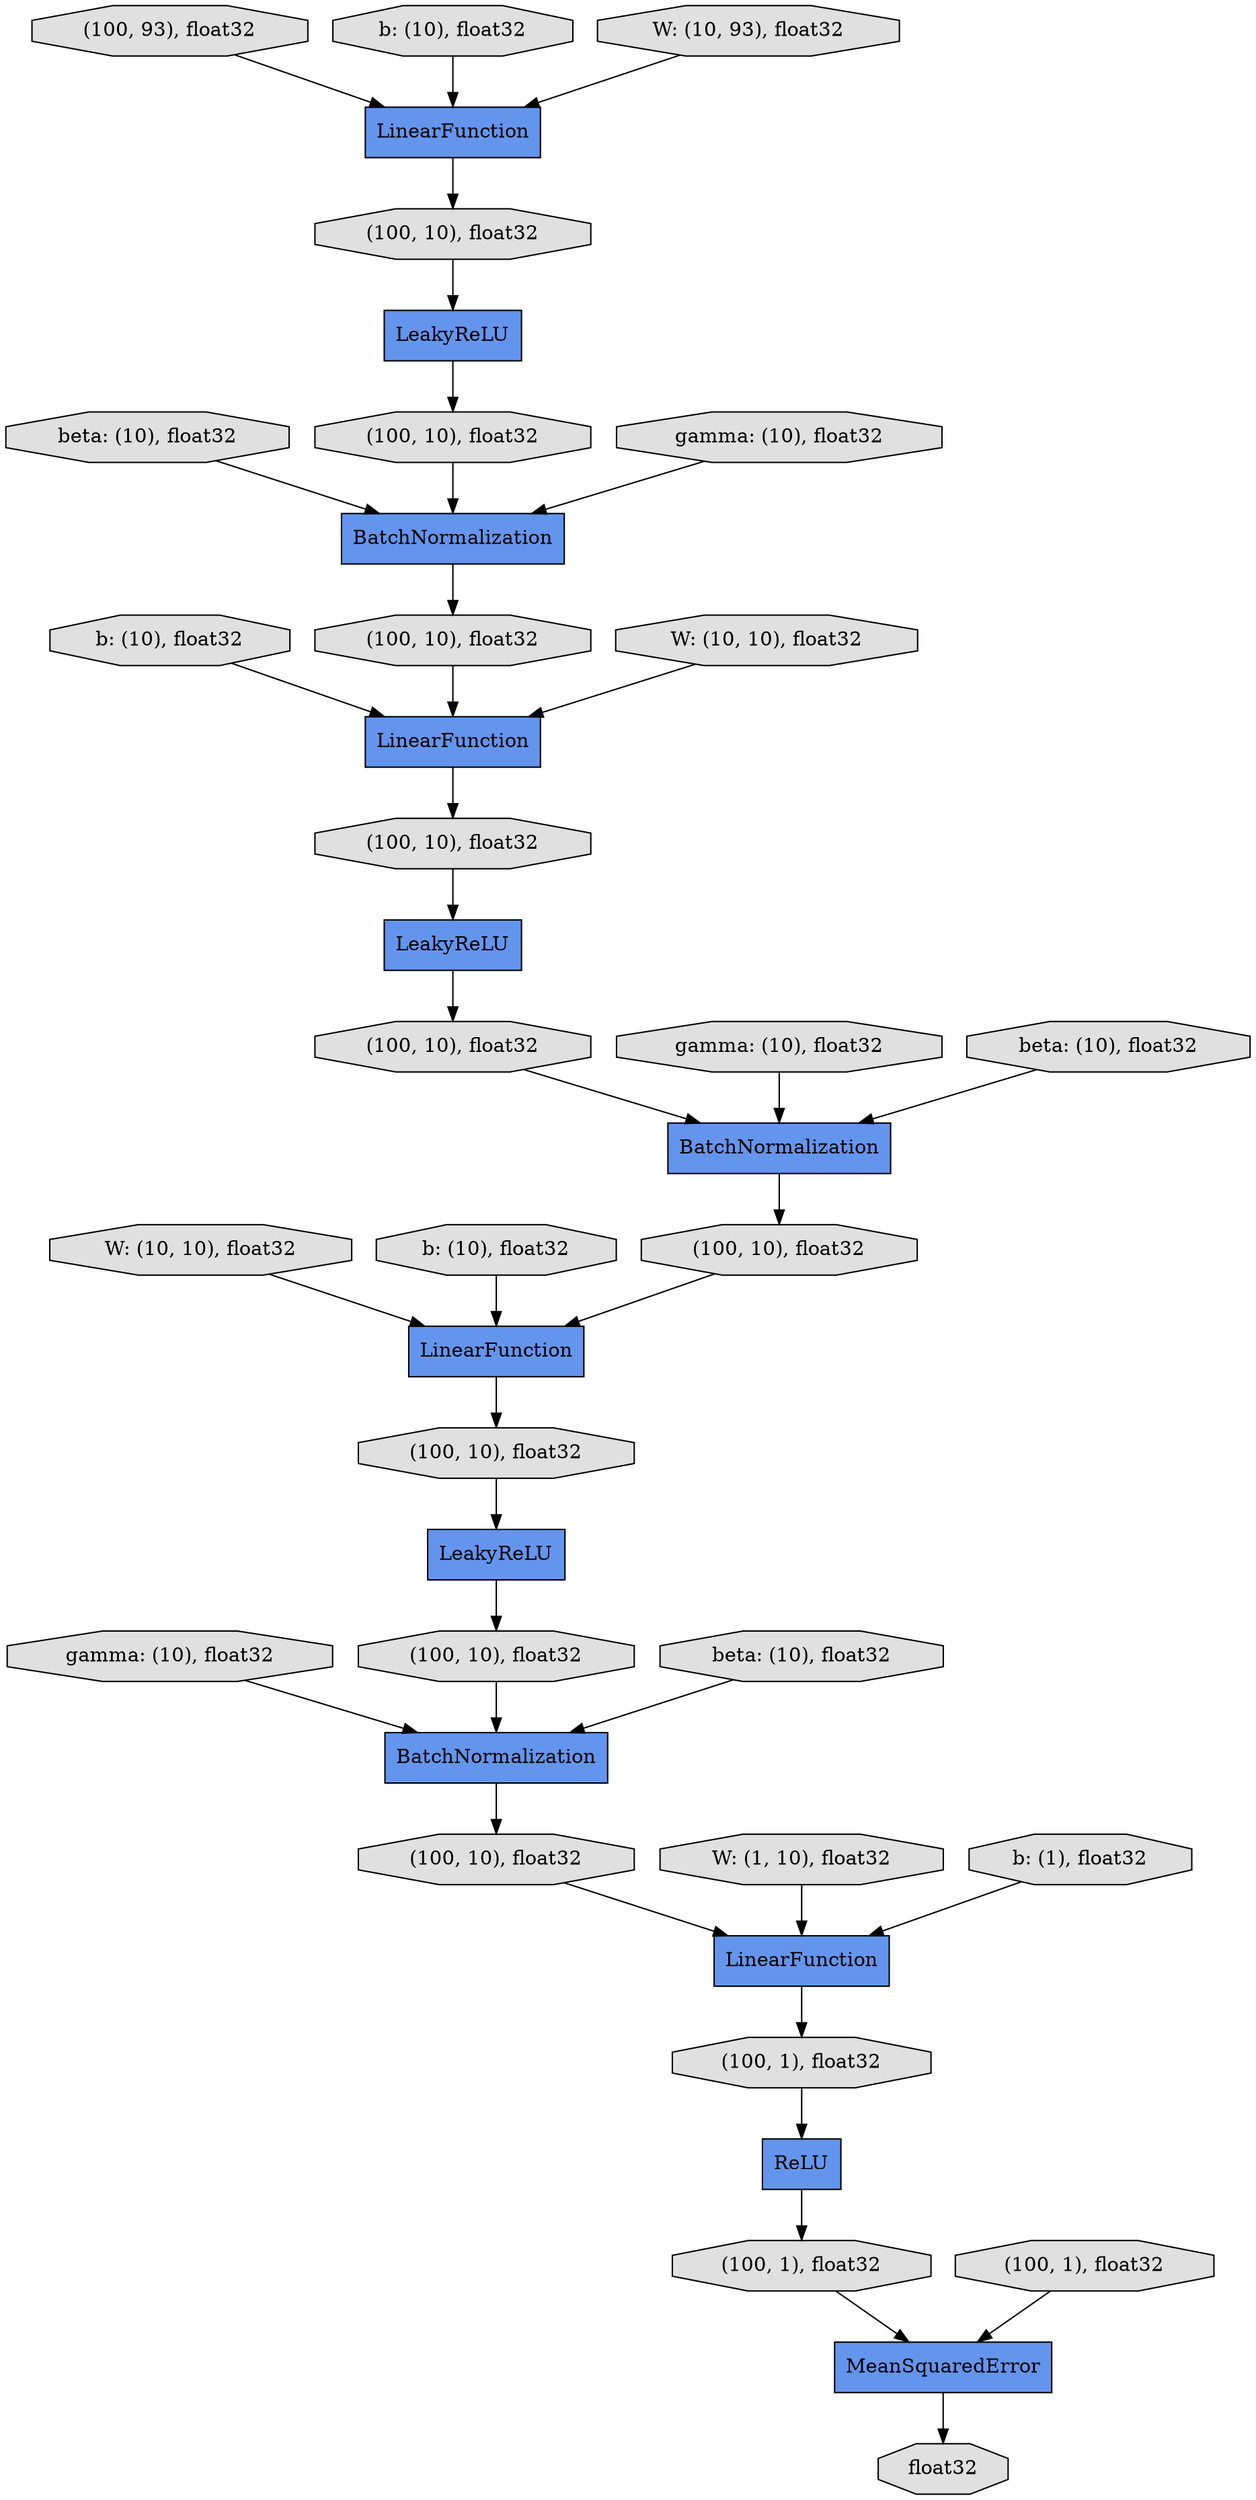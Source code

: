 digraph graphname{rankdir=TB;4559124496 [label="gamma: (10), float32",shape="octagon",fillcolor="#E0E0E0",style="filled"];4592920656 [label="MeanSquaredError",shape="record",fillcolor="#6495ED",style="filled"];4592920784 [label="(100, 1), float32",shape="octagon",fillcolor="#E0E0E0",style="filled"];4591821008 [label="beta: (10), float32",shape="octagon",fillcolor="#E0E0E0",style="filled"];4592920848 [label="LinearFunction",shape="record",fillcolor="#6495ED",style="filled"];4591778064 [label="b: (10), float32",shape="octagon",fillcolor="#E0E0E0",style="filled"];4592918864 [label="(100, 10), float32",shape="octagon",fillcolor="#E0E0E0",style="filled"];4592918928 [label="(100, 1), float32",shape="octagon",fillcolor="#E0E0E0",style="filled"];4592918992 [label="(100, 10), float32",shape="octagon",fillcolor="#E0E0E0",style="filled"];4592921040 [label="ReLU",shape="record",fillcolor="#6495ED",style="filled"];4592919056 [label="(100, 10), float32",shape="octagon",fillcolor="#E0E0E0",style="filled"];4591776272 [label="LeakyReLU",shape="record",fillcolor="#6495ED",style="filled"];4592921104 [label="(100, 10), float32",shape="octagon",fillcolor="#E0E0E0",style="filled"];4591778384 [label="W: (10, 10), float32",shape="octagon",fillcolor="#E0E0E0",style="filled"];4591821392 [label="gamma: (10), float32",shape="octagon",fillcolor="#E0E0E0",style="filled"];4591776400 [label="LeakyReLU",shape="record",fillcolor="#6495ED",style="filled"];4592921360 [label="BatchNormalization",shape="record",fillcolor="#6495ED",style="filled"];4592919312 [label="(100, 10), float32",shape="octagon",fillcolor="#E0E0E0",style="filled"];4591778704 [label="b: (10), float32",shape="octagon",fillcolor="#E0E0E0",style="filled"];4591821712 [label="beta: (10), float32",shape="octagon",fillcolor="#E0E0E0",style="filled"];4592921488 [label="(100, 93), float32",shape="octagon",fillcolor="#E0E0E0",style="filled"];4592921616 [label="(100, 10), float32",shape="octagon",fillcolor="#E0E0E0",style="filled"];4592921680 [label="(100, 10), float32",shape="octagon",fillcolor="#E0E0E0",style="filled"];4589769872 [label="LinearFunction",shape="record",fillcolor="#6495ED",style="filled"];4591779024 [label="W: (1, 10), float32",shape="octagon",fillcolor="#E0E0E0",style="filled"];4588782864 [label="LinearFunction",shape="record",fillcolor="#6495ED",style="filled"];4592919888 [label="float32",shape="octagon",fillcolor="#E0E0E0",style="filled"];4592921936 [label="(100, 10), float32",shape="octagon",fillcolor="#E0E0E0",style="filled"];4591777168 [label="b: (10), float32",shape="octagon",fillcolor="#E0E0E0",style="filled"];4592002512 [label="LeakyReLU",shape="record",fillcolor="#6495ED",style="filled"];4592920016 [label="(100, 10), float32",shape="octagon",fillcolor="#E0E0E0",style="filled"];4588377552 [label="W: (10, 93), float32",shape="octagon",fillcolor="#E0E0E0",style="filled"];4591779344 [label="b: (1), float32",shape="octagon",fillcolor="#E0E0E0",style="filled"];4591777424 [label="LinearFunction",shape="record",fillcolor="#6495ED",style="filled"];4592920336 [label="BatchNormalization",shape="record",fillcolor="#6495ED",style="filled"];4592920400 [label="(100, 1), float32",shape="octagon",fillcolor="#E0E0E0",style="filled"];4591718224 [label="beta: (10), float32",shape="octagon",fillcolor="#E0E0E0",style="filled"];4591777616 [label="W: (10, 10), float32",shape="octagon",fillcolor="#E0E0E0",style="filled"];4591779664 [label="gamma: (10), float32",shape="octagon",fillcolor="#E0E0E0",style="filled"];4592920464 [label="BatchNormalization",shape="record",fillcolor="#6495ED",style="filled"];4592921680 -> 4589769872;4592918928 -> 4592920656;4592921936 -> 4591776272;4592920848 -> 4592920400;4592002512 -> 4592919056;4589769872 -> 4592920016;4592920656 -> 4592919888;4591777616 -> 4588782864;4591776272 -> 4592918864;4592919312 -> 4591776400;4592921360 -> 4592918992;4592920464 -> 4592921680;4591821392 -> 4592920464;4591718224 -> 4592921360;4591778064 -> 4588782864;4592918992 -> 4592920848;4592918864 -> 4592920464;4592920400 -> 4592921040;4592919056 -> 4592921360;4591821712 -> 4592920464;4592920336 -> 4592921104;4591779024 -> 4592920848;4592921040 -> 4592918928;4591778704 -> 4589769872;4591777168 -> 4591777424;4591778384 -> 4589769872;4592920016 -> 4592002512;4591776400 -> 4592921616;4588377552 -> 4591777424;4592920784 -> 4592920656;4591779344 -> 4592920848;4559124496 -> 4592921360;4592921104 -> 4588782864;4588782864 -> 4592921936;4592921616 -> 4592920336;4591821008 -> 4592920336;4591777424 -> 4592919312;4591779664 -> 4592920336;4592921488 -> 4591777424;}
